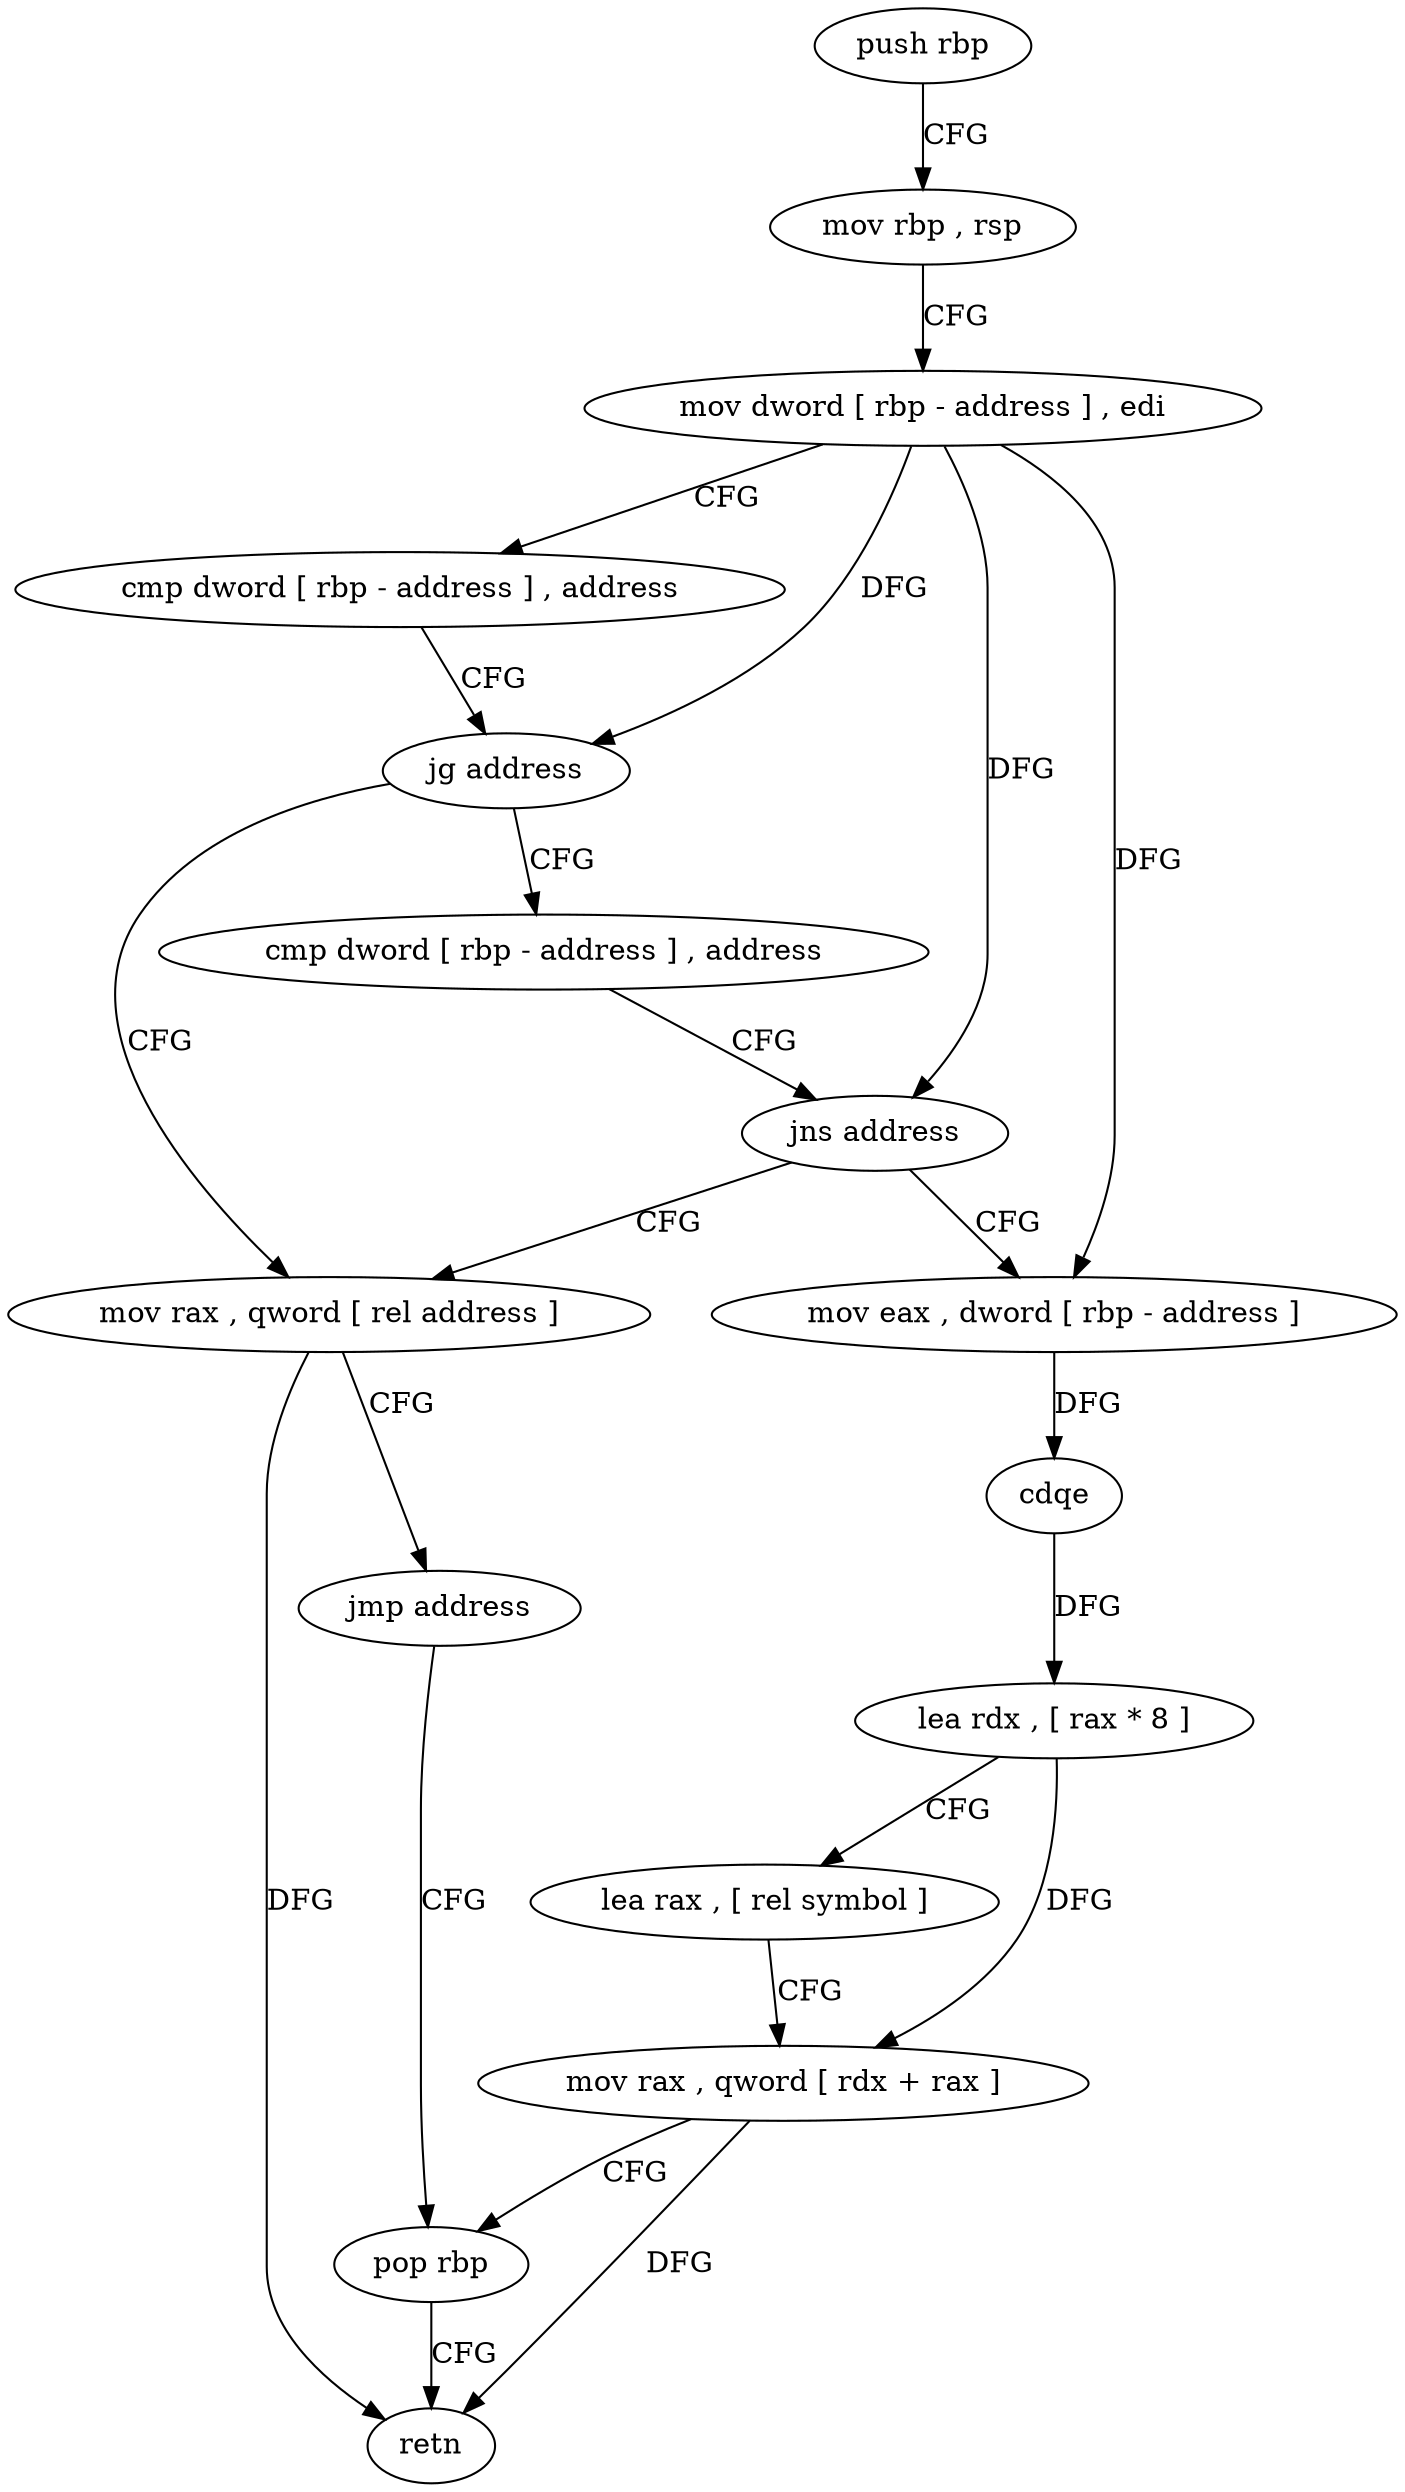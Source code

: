 digraph "func" {
"4355813" [label = "push rbp" ]
"4355814" [label = "mov rbp , rsp" ]
"4355817" [label = "mov dword [ rbp - address ] , edi" ]
"4355820" [label = "cmp dword [ rbp - address ] , address" ]
"4355824" [label = "jg address" ]
"4355832" [label = "mov rax , qword [ rel address ]" ]
"4355826" [label = "cmp dword [ rbp - address ] , address" ]
"4355839" [label = "jmp address" ]
"4355865" [label = "pop rbp" ]
"4355830" [label = "jns address" ]
"4355841" [label = "mov eax , dword [ rbp - address ]" ]
"4355866" [label = "retn" ]
"4355844" [label = "cdqe" ]
"4355846" [label = "lea rdx , [ rax * 8 ]" ]
"4355854" [label = "lea rax , [ rel symbol ]" ]
"4355861" [label = "mov rax , qword [ rdx + rax ]" ]
"4355813" -> "4355814" [ label = "CFG" ]
"4355814" -> "4355817" [ label = "CFG" ]
"4355817" -> "4355820" [ label = "CFG" ]
"4355817" -> "4355824" [ label = "DFG" ]
"4355817" -> "4355830" [ label = "DFG" ]
"4355817" -> "4355841" [ label = "DFG" ]
"4355820" -> "4355824" [ label = "CFG" ]
"4355824" -> "4355832" [ label = "CFG" ]
"4355824" -> "4355826" [ label = "CFG" ]
"4355832" -> "4355839" [ label = "CFG" ]
"4355832" -> "4355866" [ label = "DFG" ]
"4355826" -> "4355830" [ label = "CFG" ]
"4355839" -> "4355865" [ label = "CFG" ]
"4355865" -> "4355866" [ label = "CFG" ]
"4355830" -> "4355841" [ label = "CFG" ]
"4355830" -> "4355832" [ label = "CFG" ]
"4355841" -> "4355844" [ label = "DFG" ]
"4355844" -> "4355846" [ label = "DFG" ]
"4355846" -> "4355854" [ label = "CFG" ]
"4355846" -> "4355861" [ label = "DFG" ]
"4355854" -> "4355861" [ label = "CFG" ]
"4355861" -> "4355865" [ label = "CFG" ]
"4355861" -> "4355866" [ label = "DFG" ]
}
